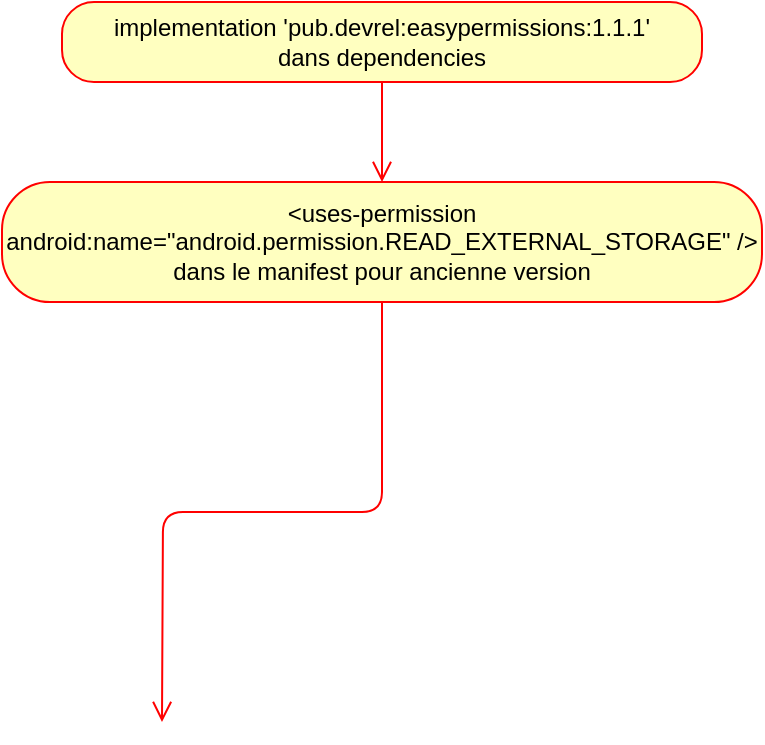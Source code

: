<mxfile version="14.7.3" type="device"><diagram id="YSNQ49keYZiJCvNN4kM2" name="Page-1"><mxGraphModel dx="1230" dy="579" grid="1" gridSize="10" guides="1" tooltips="1" connect="1" arrows="1" fold="1" page="1" pageScale="1" pageWidth="827" pageHeight="1169" math="0" shadow="0"><root><mxCell id="0"/><mxCell id="1" parent="0"/><mxCell id="oQF4i6r0IRZlesREo5FM-1" value="implementation 'pub.devrel:easypermissions:1.1.1'&lt;br&gt;dans dependencies" style="rounded=1;whiteSpace=wrap;html=1;arcSize=40;fontColor=#000000;fillColor=#ffffc0;strokeColor=#ff0000;" vertex="1" parent="1"><mxGeometry x="130" y="100" width="320" height="40" as="geometry"/></mxCell><mxCell id="oQF4i6r0IRZlesREo5FM-2" value="" style="edgeStyle=orthogonalEdgeStyle;html=1;verticalAlign=bottom;endArrow=open;endSize=8;strokeColor=#ff0000;" edge="1" source="oQF4i6r0IRZlesREo5FM-1" parent="1" target="oQF4i6r0IRZlesREo5FM-3"><mxGeometry relative="1" as="geometry"><mxPoint x="190" y="200" as="targetPoint"/></mxGeometry></mxCell><mxCell id="oQF4i6r0IRZlesREo5FM-3" value="&amp;lt;uses-permission android:name=&quot;android.permission.READ_EXTERNAL_STORAGE&quot; /&amp;gt;&lt;br&gt;dans le manifest pour ancienne version" style="rounded=1;whiteSpace=wrap;html=1;arcSize=40;fontColor=#000000;fillColor=#ffffc0;strokeColor=#ff0000;" vertex="1" parent="1"><mxGeometry x="100" y="190" width="380" height="60" as="geometry"/></mxCell><mxCell id="oQF4i6r0IRZlesREo5FM-4" value="" style="edgeStyle=orthogonalEdgeStyle;html=1;verticalAlign=bottom;endArrow=open;endSize=8;strokeColor=#ff0000;" edge="1" source="oQF4i6r0IRZlesREo5FM-3" parent="1"><mxGeometry relative="1" as="geometry"><mxPoint x="180" y="460" as="targetPoint"/></mxGeometry></mxCell></root></mxGraphModel></diagram></mxfile>